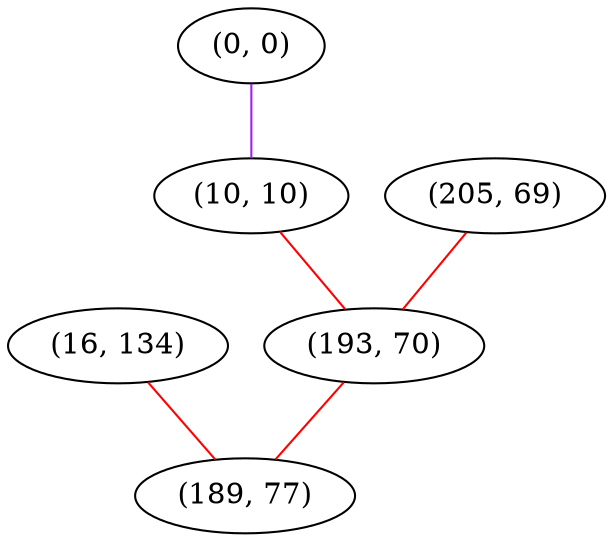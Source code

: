 graph "" {
"(16, 134)";
"(0, 0)";
"(10, 10)";
"(205, 69)";
"(193, 70)";
"(189, 77)";
"(16, 134)" -- "(189, 77)"  [color=red, key=0, weight=1];
"(0, 0)" -- "(10, 10)"  [color=purple, key=0, weight=4];
"(10, 10)" -- "(193, 70)"  [color=red, key=0, weight=1];
"(205, 69)" -- "(193, 70)"  [color=red, key=0, weight=1];
"(193, 70)" -- "(189, 77)"  [color=red, key=0, weight=1];
}
